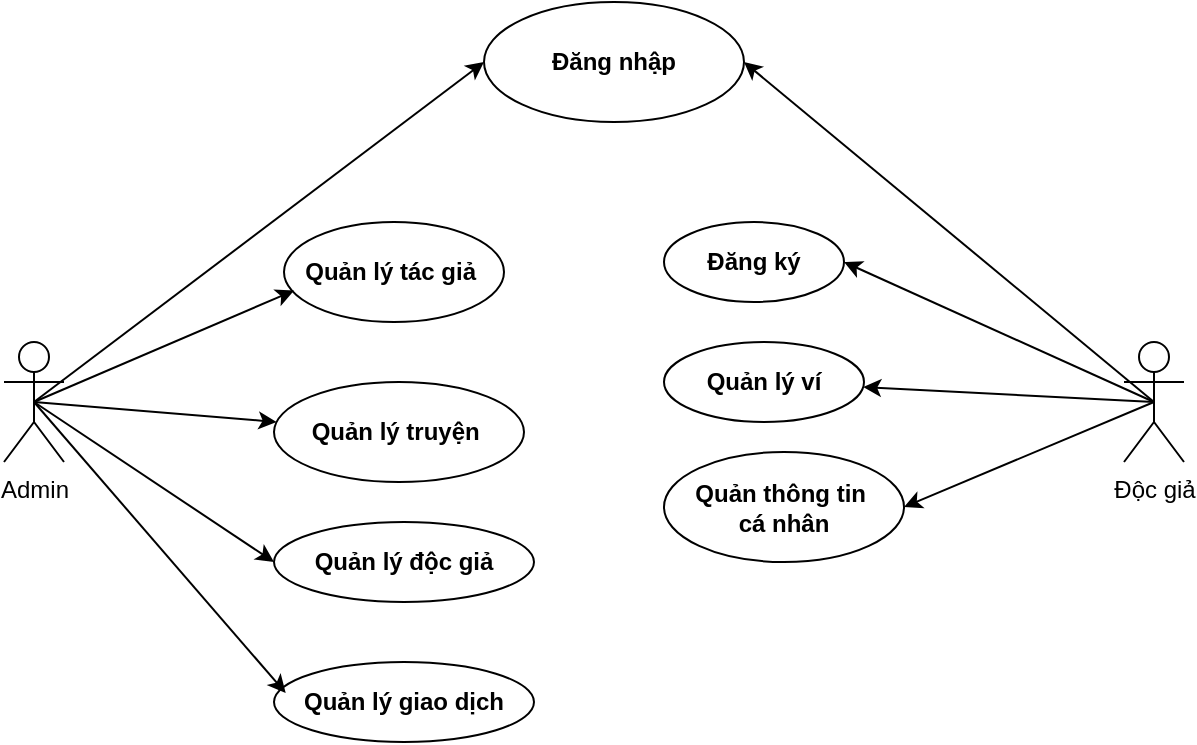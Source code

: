 <mxfile>
    <diagram id="9WcxNWN3H4HQIM8dEd6T" name="Page-1">
        <mxGraphModel dx="597" dy="452" grid="1" gridSize="10" guides="1" tooltips="1" connect="1" arrows="1" fold="1" page="1" pageScale="1" pageWidth="850" pageHeight="1100" math="0" shadow="0">
            <root>
                <mxCell id="0"/>
                <mxCell id="1" parent="0"/>
                <mxCell id="2" value="Độc giả" style="shape=umlActor;verticalLabelPosition=bottom;verticalAlign=top;html=1;outlineConnect=0;" vertex="1" parent="1">
                    <mxGeometry x="720" y="260" width="30" height="60" as="geometry"/>
                </mxCell>
                <mxCell id="3" value="Đăng nhập" style="ellipse;whiteSpace=wrap;html=1;fontStyle=1" vertex="1" parent="1">
                    <mxGeometry x="400" y="90" width="130" height="60" as="geometry"/>
                </mxCell>
                <mxCell id="4" value="Quản lý tác giả&amp;nbsp;" style="ellipse;whiteSpace=wrap;html=1;fontStyle=1" vertex="1" parent="1">
                    <mxGeometry x="300" y="200" width="110" height="50" as="geometry"/>
                </mxCell>
                <mxCell id="5" value="Quản lý truyện&amp;nbsp;" style="ellipse;whiteSpace=wrap;html=1;fontStyle=1" vertex="1" parent="1">
                    <mxGeometry x="295" y="280" width="125" height="50" as="geometry"/>
                </mxCell>
                <mxCell id="6" value="Quản lý độc giả" style="ellipse;whiteSpace=wrap;html=1;fontStyle=1" vertex="1" parent="1">
                    <mxGeometry x="295" y="350" width="130" height="40" as="geometry"/>
                </mxCell>
                <mxCell id="7" value="Quản lý giao dịch" style="ellipse;whiteSpace=wrap;html=1;fontStyle=1" vertex="1" parent="1">
                    <mxGeometry x="295" y="420" width="130" height="40" as="geometry"/>
                </mxCell>
                <mxCell id="12" value="Admin" style="shape=umlActor;verticalLabelPosition=bottom;verticalAlign=top;html=1;outlineConnect=0;" vertex="1" parent="1">
                    <mxGeometry x="160" y="260" width="30" height="60" as="geometry"/>
                </mxCell>
                <mxCell id="13" value="" style="endArrow=classic;html=1;exitX=0.5;exitY=0.5;exitDx=0;exitDy=0;exitPerimeter=0;entryX=0;entryY=0.5;entryDx=0;entryDy=0;" edge="1" parent="1" source="12" target="3">
                    <mxGeometry width="50" height="50" relative="1" as="geometry">
                        <mxPoint x="510" y="320" as="sourcePoint"/>
                        <mxPoint x="560" y="270" as="targetPoint"/>
                    </mxGeometry>
                </mxCell>
                <mxCell id="14" value="" style="endArrow=classic;html=1;exitX=0.5;exitY=0.5;exitDx=0;exitDy=0;exitPerimeter=0;" edge="1" parent="1" source="12" target="5">
                    <mxGeometry width="50" height="50" relative="1" as="geometry">
                        <mxPoint x="185" y="300" as="sourcePoint"/>
                        <mxPoint x="300" y="320" as="targetPoint"/>
                    </mxGeometry>
                </mxCell>
                <mxCell id="15" value="" style="endArrow=classic;html=1;exitX=0.5;exitY=0.5;exitDx=0;exitDy=0;exitPerimeter=0;entryX=0.045;entryY=0.686;entryDx=0;entryDy=0;entryPerimeter=0;" edge="1" parent="1" source="12" target="4">
                    <mxGeometry width="50" height="50" relative="1" as="geometry">
                        <mxPoint x="185" y="300" as="sourcePoint"/>
                        <mxPoint x="275" y="136" as="targetPoint"/>
                    </mxGeometry>
                </mxCell>
                <mxCell id="16" value="" style="endArrow=classic;html=1;exitX=0.5;exitY=0.5;exitDx=0;exitDy=0;exitPerimeter=0;entryX=0;entryY=0.5;entryDx=0;entryDy=0;" edge="1" parent="1" source="12" target="6">
                    <mxGeometry width="50" height="50" relative="1" as="geometry">
                        <mxPoint x="185" y="300" as="sourcePoint"/>
                        <mxPoint x="307" y="239" as="targetPoint"/>
                    </mxGeometry>
                </mxCell>
                <mxCell id="17" value="" style="endArrow=classic;html=1;entryX=0.045;entryY=0.388;entryDx=0;entryDy=0;exitX=0.5;exitY=0.5;exitDx=0;exitDy=0;exitPerimeter=0;entryPerimeter=0;" edge="1" parent="1" source="12" target="7">
                    <mxGeometry width="50" height="50" relative="1" as="geometry">
                        <mxPoint x="200" y="320" as="sourcePoint"/>
                        <mxPoint x="276" y="364" as="targetPoint"/>
                    </mxGeometry>
                </mxCell>
                <mxCell id="21" value="" style="endArrow=classic;html=1;entryX=1;entryY=0.5;entryDx=0;entryDy=0;exitX=0.5;exitY=0.5;exitDx=0;exitDy=0;exitPerimeter=0;" edge="1" parent="1" source="2" target="3">
                    <mxGeometry width="50" height="50" relative="1" as="geometry">
                        <mxPoint x="510" y="320" as="sourcePoint"/>
                        <mxPoint x="410" y="160" as="targetPoint"/>
                    </mxGeometry>
                </mxCell>
                <mxCell id="22" value="&lt;b&gt;Đăng ký&lt;/b&gt;" style="ellipse;whiteSpace=wrap;html=1;" vertex="1" parent="1">
                    <mxGeometry x="490" y="200" width="90" height="40" as="geometry"/>
                </mxCell>
                <mxCell id="24" value="" style="endArrow=classic;html=1;entryX=1;entryY=0.5;entryDx=0;entryDy=0;exitX=0.5;exitY=0.5;exitDx=0;exitDy=0;exitPerimeter=0;" edge="1" parent="1" source="2" target="22">
                    <mxGeometry width="50" height="50" relative="1" as="geometry">
                        <mxPoint x="730" y="284" as="sourcePoint"/>
                        <mxPoint x="560" y="290" as="targetPoint"/>
                    </mxGeometry>
                </mxCell>
                <mxCell id="25" value="Quản lý ví" style="ellipse;whiteSpace=wrap;html=1;fontStyle=1" vertex="1" parent="1">
                    <mxGeometry x="490" y="260" width="100" height="40" as="geometry"/>
                </mxCell>
                <mxCell id="26" value="Quản thông tin&amp;nbsp;&lt;div&gt;cá nhân&lt;/div&gt;" style="ellipse;whiteSpace=wrap;html=1;fontStyle=1" vertex="1" parent="1">
                    <mxGeometry x="490" y="315" width="120" height="55" as="geometry"/>
                </mxCell>
                <mxCell id="27" value="" style="endArrow=classic;html=1;entryX=1;entryY=0.5;entryDx=0;entryDy=0;exitX=0.5;exitY=0.5;exitDx=0;exitDy=0;exitPerimeter=0;" edge="1" parent="1" source="2" target="26">
                    <mxGeometry width="50" height="50" relative="1" as="geometry">
                        <mxPoint x="510" y="340" as="sourcePoint"/>
                        <mxPoint x="560" y="290" as="targetPoint"/>
                    </mxGeometry>
                </mxCell>
                <mxCell id="28" value="" style="endArrow=classic;html=1;exitX=0.5;exitY=0.5;exitDx=0;exitDy=0;exitPerimeter=0;" edge="1" parent="1" source="2" target="25">
                    <mxGeometry width="50" height="50" relative="1" as="geometry">
                        <mxPoint x="510" y="340" as="sourcePoint"/>
                        <mxPoint x="560" y="290" as="targetPoint"/>
                    </mxGeometry>
                </mxCell>
            </root>
        </mxGraphModel>
    </diagram>
</mxfile>